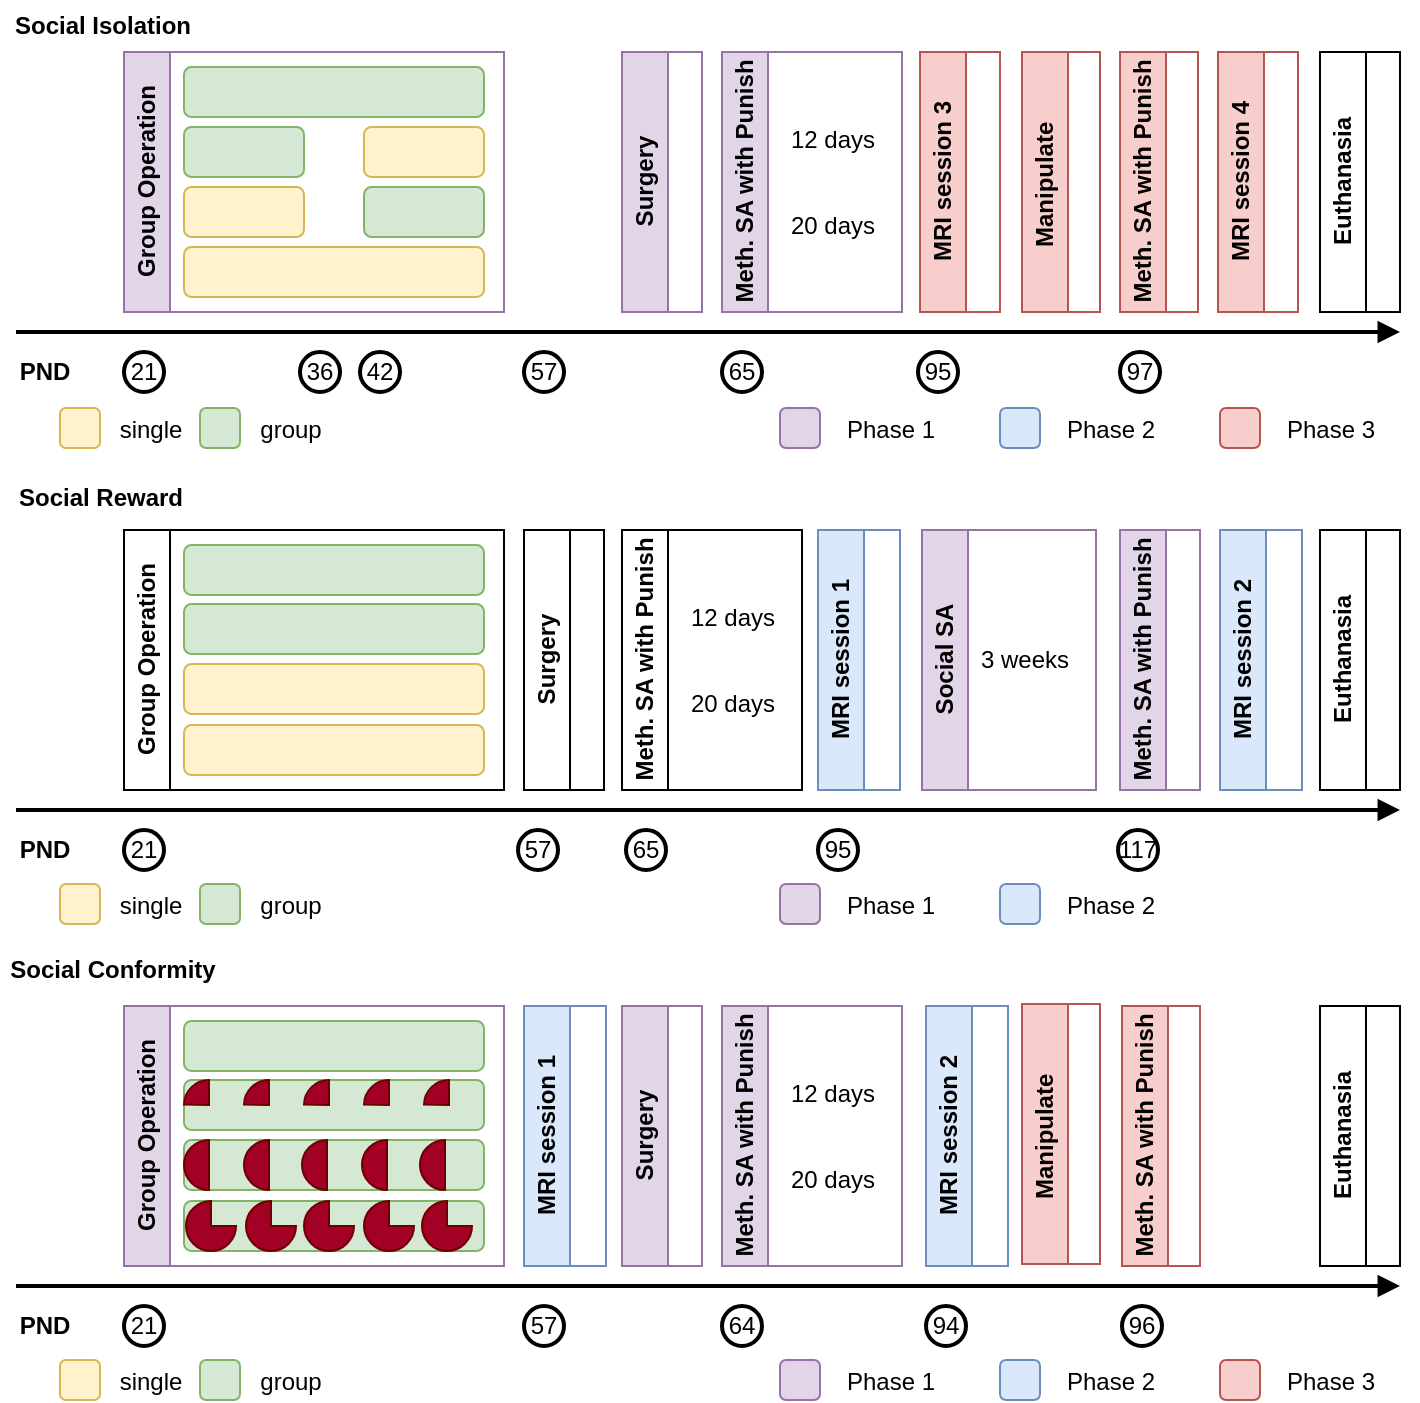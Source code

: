 <mxfile version="26.0.9">
  <diagram name="Page-1" id="I2RzQkV2m2pnWG8UewLT">
    <mxGraphModel dx="2120" dy="1031" grid="0" gridSize="10" guides="1" tooltips="1" connect="1" arrows="1" fold="1" page="1" pageScale="1" pageWidth="709" pageHeight="236" math="0" shadow="0">
      <root>
        <mxCell id="0" />
        <mxCell id="1" parent="0" />
        <mxCell id="CC86WL3dVChZbo9_PTtD-1" value="" style="endArrow=block;html=1;rounded=0;endFill=1;strokeWidth=2;" parent="1" edge="1">
          <mxGeometry relative="1" as="geometry">
            <mxPoint x="8" y="166" as="sourcePoint" />
            <mxPoint x="700" y="166" as="targetPoint" />
          </mxGeometry>
        </mxCell>
        <mxCell id="CC86WL3dVChZbo9_PTtD-9" value="Group Operation" style="swimlane;horizontal=0;whiteSpace=wrap;html=1;fillColor=#e1d5e7;strokeColor=#9673a6;" parent="1" vertex="1">
          <mxGeometry x="62" y="26" width="190" height="130" as="geometry">
            <mxRectangle x="40" y="160" width="40" height="120" as="alternateBounds" />
          </mxGeometry>
        </mxCell>
        <mxCell id="CC86WL3dVChZbo9_PTtD-13" value="" style="rounded=1;whiteSpace=wrap;html=1;fillColor=#fff2cc;strokeColor=#d6b656;" parent="CC86WL3dVChZbo9_PTtD-9" vertex="1">
          <mxGeometry x="30" y="97.5" width="150" height="25" as="geometry" />
        </mxCell>
        <mxCell id="CC86WL3dVChZbo9_PTtD-14" value="" style="rounded=1;whiteSpace=wrap;html=1;fillColor=#d5e8d4;strokeColor=#82b366;" parent="CC86WL3dVChZbo9_PTtD-9" vertex="1">
          <mxGeometry x="30" y="7.5" width="150" height="25" as="geometry" />
        </mxCell>
        <mxCell id="CC86WL3dVChZbo9_PTtD-15" value="" style="rounded=1;whiteSpace=wrap;html=1;fillColor=#d5e8d4;strokeColor=#82b366;" parent="CC86WL3dVChZbo9_PTtD-9" vertex="1">
          <mxGeometry x="30" y="37.5" width="60" height="25" as="geometry" />
        </mxCell>
        <mxCell id="CC86WL3dVChZbo9_PTtD-16" value="" style="rounded=1;whiteSpace=wrap;html=1;fillColor=#fff2cc;strokeColor=#d6b656;" parent="CC86WL3dVChZbo9_PTtD-9" vertex="1">
          <mxGeometry x="120" y="37.5" width="60" height="25" as="geometry" />
        </mxCell>
        <mxCell id="CC86WL3dVChZbo9_PTtD-17" value="" style="rounded=1;whiteSpace=wrap;html=1;fillColor=#fff2cc;strokeColor=#d6b656;" parent="CC86WL3dVChZbo9_PTtD-9" vertex="1">
          <mxGeometry x="30" y="67.5" width="60" height="25" as="geometry" />
        </mxCell>
        <mxCell id="CC86WL3dVChZbo9_PTtD-18" value="" style="rounded=1;whiteSpace=wrap;html=1;fillColor=#d5e8d4;strokeColor=#82b366;" parent="CC86WL3dVChZbo9_PTtD-9" vertex="1">
          <mxGeometry x="120" y="67.5" width="60" height="25" as="geometry" />
        </mxCell>
        <mxCell id="CC86WL3dVChZbo9_PTtD-10" value="21" style="ellipse;whiteSpace=wrap;html=1;aspect=fixed;strokeWidth=2;" parent="1" vertex="1">
          <mxGeometry x="62" y="176" width="20" height="20" as="geometry" />
        </mxCell>
        <mxCell id="CC86WL3dVChZbo9_PTtD-11" value="57" style="ellipse;whiteSpace=wrap;html=1;aspect=fixed;strokeWidth=2;" parent="1" vertex="1">
          <mxGeometry x="262" y="176" width="20" height="20" as="geometry" />
        </mxCell>
        <mxCell id="CC86WL3dVChZbo9_PTtD-19" value="Surgery" style="swimlane;horizontal=0;whiteSpace=wrap;html=1;fillColor=#e1d5e7;strokeColor=#9673a6;" parent="1" vertex="1">
          <mxGeometry x="311" y="26" width="40" height="130" as="geometry">
            <mxRectangle x="40" y="160" width="40" height="120" as="alternateBounds" />
          </mxGeometry>
        </mxCell>
        <mxCell id="CC86WL3dVChZbo9_PTtD-26" value="Meth. SA with Punish" style="swimlane;horizontal=0;whiteSpace=wrap;html=1;fillColor=#e1d5e7;strokeColor=#9673a6;" parent="1" vertex="1">
          <mxGeometry x="361" y="26" width="90" height="130" as="geometry">
            <mxRectangle x="40" y="160" width="40" height="120" as="alternateBounds" />
          </mxGeometry>
        </mxCell>
        <mxCell id="CC86WL3dVChZbo9_PTtD-32" value="&lt;div&gt;12 days&lt;/div&gt;&lt;div&gt;&lt;br&gt;&lt;/div&gt;&lt;div&gt;&lt;br&gt;&lt;/div&gt;20 days" style="text;html=1;align=center;verticalAlign=middle;resizable=0;points=[];autosize=1;strokeColor=none;fillColor=none;" parent="CC86WL3dVChZbo9_PTtD-26" vertex="1">
          <mxGeometry x="20" y="30" width="70" height="70" as="geometry" />
        </mxCell>
        <mxCell id="CC86WL3dVChZbo9_PTtD-30" value="MRI session 3" style="swimlane;horizontal=0;whiteSpace=wrap;html=1;fillColor=#f8cecc;strokeColor=#b85450;" parent="1" vertex="1">
          <mxGeometry x="460" y="26" width="40" height="130" as="geometry">
            <mxRectangle x="40" y="160" width="40" height="120" as="alternateBounds" />
          </mxGeometry>
        </mxCell>
        <mxCell id="CC86WL3dVChZbo9_PTtD-31" value="95" style="ellipse;whiteSpace=wrap;html=1;aspect=fixed;strokeWidth=2;" parent="1" vertex="1">
          <mxGeometry x="459" y="176" width="20" height="20" as="geometry" />
        </mxCell>
        <mxCell id="CC86WL3dVChZbo9_PTtD-34" value="Manipulate&amp;nbsp;" style="swimlane;horizontal=0;whiteSpace=wrap;html=1;fillColor=#f8cecc;strokeColor=#b85450;" parent="1" vertex="1">
          <mxGeometry x="511" y="26" width="39" height="130" as="geometry">
            <mxRectangle x="40" y="160" width="40" height="120" as="alternateBounds" />
          </mxGeometry>
        </mxCell>
        <mxCell id="CC86WL3dVChZbo9_PTtD-36" value="MRI session 4" style="swimlane;horizontal=0;whiteSpace=wrap;html=1;fillColor=#f8cecc;strokeColor=#b85450;" parent="1" vertex="1">
          <mxGeometry x="609" y="26" width="40" height="130" as="geometry">
            <mxRectangle x="40" y="160" width="40" height="120" as="alternateBounds" />
          </mxGeometry>
        </mxCell>
        <mxCell id="CC86WL3dVChZbo9_PTtD-37" value="97" style="ellipse;whiteSpace=wrap;html=1;aspect=fixed;strokeWidth=2;" parent="1" vertex="1">
          <mxGeometry x="560" y="176" width="20" height="20" as="geometry" />
        </mxCell>
        <mxCell id="CC86WL3dVChZbo9_PTtD-38" value="Meth. SA with Punish" style="swimlane;horizontal=0;whiteSpace=wrap;html=1;fillColor=#f8cecc;strokeColor=#b85450;" parent="1" vertex="1">
          <mxGeometry x="560" y="26" width="39" height="130" as="geometry">
            <mxRectangle x="40" y="160" width="40" height="120" as="alternateBounds" />
          </mxGeometry>
        </mxCell>
        <mxCell id="CC86WL3dVChZbo9_PTtD-52" value="Euthanasia" style="swimlane;horizontal=0;whiteSpace=wrap;html=1;" parent="1" vertex="1">
          <mxGeometry x="660" y="26" width="40" height="130" as="geometry">
            <mxRectangle x="40" y="160" width="40" height="120" as="alternateBounds" />
          </mxGeometry>
        </mxCell>
        <mxCell id="CC86WL3dVChZbo9_PTtD-53" value="65" style="ellipse;whiteSpace=wrap;html=1;aspect=fixed;strokeWidth=2;" parent="1" vertex="1">
          <mxGeometry x="361" y="176" width="20" height="20" as="geometry" />
        </mxCell>
        <mxCell id="CC86WL3dVChZbo9_PTtD-39" value="" style="rounded=1;whiteSpace=wrap;html=1;fillColor=#fff2cc;strokeColor=#d6b656;" parent="1" vertex="1">
          <mxGeometry x="30" y="204" width="20" height="20" as="geometry" />
        </mxCell>
        <mxCell id="CC86WL3dVChZbo9_PTtD-41" value="single" style="text;html=1;align=center;verticalAlign=bottom;resizable=0;points=[];autosize=1;strokeColor=none;fillColor=none;" parent="1" vertex="1">
          <mxGeometry x="50" y="194" width="50" height="30" as="geometry" />
        </mxCell>
        <mxCell id="CC86WL3dVChZbo9_PTtD-40" value="" style="rounded=1;whiteSpace=wrap;html=1;fillColor=#d5e8d4;strokeColor=#82b366;" parent="1" vertex="1">
          <mxGeometry x="100" y="204" width="20" height="20" as="geometry" />
        </mxCell>
        <mxCell id="CC86WL3dVChZbo9_PTtD-42" value="group" style="text;html=1;align=center;verticalAlign=bottom;resizable=0;points=[];autosize=1;strokeColor=none;fillColor=none;" parent="1" vertex="1">
          <mxGeometry x="120" y="194" width="50" height="30" as="geometry" />
        </mxCell>
        <mxCell id="CC86WL3dVChZbo9_PTtD-44" value="Phase 1" style="text;html=1;align=center;verticalAlign=bottom;resizable=0;points=[];autosize=1;strokeColor=none;fillColor=none;" parent="1" vertex="1">
          <mxGeometry x="410" y="194" width="70" height="30" as="geometry" />
        </mxCell>
        <mxCell id="CC86WL3dVChZbo9_PTtD-48" value="" style="rounded=1;whiteSpace=wrap;html=1;fillColor=#e1d5e7;strokeColor=#9673a6;" parent="1" vertex="1">
          <mxGeometry x="390" y="204" width="20" height="20" as="geometry" />
        </mxCell>
        <mxCell id="CC86WL3dVChZbo9_PTtD-46" value="Phase 2" style="text;html=1;align=center;verticalAlign=bottom;resizable=0;points=[];autosize=1;strokeColor=none;fillColor=none;" parent="1" vertex="1">
          <mxGeometry x="520" y="194" width="70" height="30" as="geometry" />
        </mxCell>
        <mxCell id="CC86WL3dVChZbo9_PTtD-49" value="" style="rounded=1;whiteSpace=wrap;html=1;fillColor=#dae8fc;strokeColor=#6c8ebf;" parent="1" vertex="1">
          <mxGeometry x="500" y="204" width="20" height="20" as="geometry" />
        </mxCell>
        <mxCell id="CC86WL3dVChZbo9_PTtD-47" value="Phase 3" style="text;html=1;align=center;verticalAlign=bottom;resizable=0;points=[];autosize=1;strokeColor=none;fillColor=none;" parent="1" vertex="1">
          <mxGeometry x="630" y="194" width="70" height="30" as="geometry" />
        </mxCell>
        <mxCell id="CC86WL3dVChZbo9_PTtD-51" value="" style="rounded=1;whiteSpace=wrap;html=1;fillColor=#f8cecc;strokeColor=#b85450;" parent="1" vertex="1">
          <mxGeometry x="610" y="204" width="20" height="20" as="geometry" />
        </mxCell>
        <mxCell id="CC86WL3dVChZbo9_PTtD-93" value="" style="endArrow=block;html=1;rounded=0;endFill=1;strokeWidth=2;" parent="1" edge="1">
          <mxGeometry relative="1" as="geometry">
            <mxPoint x="8" y="405" as="sourcePoint" />
            <mxPoint x="700" y="405" as="targetPoint" />
          </mxGeometry>
        </mxCell>
        <mxCell id="CC86WL3dVChZbo9_PTtD-94" value="Group Operation" style="swimlane;horizontal=0;whiteSpace=wrap;html=1;" parent="1" vertex="1">
          <mxGeometry x="62" y="265" width="190" height="130" as="geometry">
            <mxRectangle x="40" y="160" width="40" height="120" as="alternateBounds" />
          </mxGeometry>
        </mxCell>
        <mxCell id="CC86WL3dVChZbo9_PTtD-95" value="" style="rounded=1;whiteSpace=wrap;html=1;fillColor=#fff2cc;strokeColor=#d6b656;" parent="CC86WL3dVChZbo9_PTtD-94" vertex="1">
          <mxGeometry x="30" y="97.5" width="150" height="25" as="geometry" />
        </mxCell>
        <mxCell id="CC86WL3dVChZbo9_PTtD-96" value="" style="rounded=1;whiteSpace=wrap;html=1;fillColor=#d5e8d4;strokeColor=#82b366;" parent="CC86WL3dVChZbo9_PTtD-94" vertex="1">
          <mxGeometry x="30" y="7.5" width="150" height="25" as="geometry" />
        </mxCell>
        <mxCell id="CC86WL3dVChZbo9_PTtD-127" value="" style="rounded=1;whiteSpace=wrap;html=1;fillColor=#d5e8d4;strokeColor=#82b366;" parent="CC86WL3dVChZbo9_PTtD-94" vertex="1">
          <mxGeometry x="30" y="37" width="150" height="25" as="geometry" />
        </mxCell>
        <mxCell id="CC86WL3dVChZbo9_PTtD-128" value="" style="rounded=1;whiteSpace=wrap;html=1;fillColor=#fff2cc;strokeColor=#d6b656;" parent="CC86WL3dVChZbo9_PTtD-94" vertex="1">
          <mxGeometry x="30" y="67" width="150" height="25" as="geometry" />
        </mxCell>
        <mxCell id="CC86WL3dVChZbo9_PTtD-101" value="21" style="ellipse;whiteSpace=wrap;html=1;aspect=fixed;strokeWidth=2;" parent="1" vertex="1">
          <mxGeometry x="62" y="415" width="20" height="20" as="geometry" />
        </mxCell>
        <mxCell id="CC86WL3dVChZbo9_PTtD-103" value="57" style="ellipse;whiteSpace=wrap;html=1;aspect=fixed;strokeWidth=2;" parent="1" vertex="1">
          <mxGeometry x="259" y="415" width="20" height="20" as="geometry" />
        </mxCell>
        <mxCell id="CC86WL3dVChZbo9_PTtD-104" value="Surgery" style="swimlane;horizontal=0;whiteSpace=wrap;html=1;" parent="1" vertex="1">
          <mxGeometry x="262" y="265" width="40" height="130" as="geometry">
            <mxRectangle x="40" y="160" width="40" height="120" as="alternateBounds" />
          </mxGeometry>
        </mxCell>
        <mxCell id="CC86WL3dVChZbo9_PTtD-105" value="Social SA" style="swimlane;horizontal=0;whiteSpace=wrap;html=1;fillColor=#e1d5e7;strokeColor=#9673a6;" parent="1" vertex="1">
          <mxGeometry x="461" y="265" width="87" height="130" as="geometry">
            <mxRectangle x="40" y="160" width="40" height="120" as="alternateBounds" />
          </mxGeometry>
        </mxCell>
        <mxCell id="CC86WL3dVChZbo9_PTtD-106" value="&lt;div&gt;3 weeks&lt;/div&gt;" style="text;html=1;align=center;verticalAlign=middle;resizable=0;points=[];autosize=1;strokeColor=none;fillColor=none;" parent="CC86WL3dVChZbo9_PTtD-105" vertex="1">
          <mxGeometry x="16" y="50" width="70" height="30" as="geometry" />
        </mxCell>
        <mxCell id="CC86WL3dVChZbo9_PTtD-109" value="95" style="ellipse;whiteSpace=wrap;html=1;aspect=fixed;strokeWidth=2;" parent="1" vertex="1">
          <mxGeometry x="409" y="415" width="20" height="20" as="geometry" />
        </mxCell>
        <mxCell id="CC86WL3dVChZbo9_PTtD-115" value="Euthanasia" style="swimlane;horizontal=0;whiteSpace=wrap;html=1;" parent="1" vertex="1">
          <mxGeometry x="660" y="265" width="40" height="130" as="geometry">
            <mxRectangle x="40" y="160" width="40" height="120" as="alternateBounds" />
          </mxGeometry>
        </mxCell>
        <mxCell id="CC86WL3dVChZbo9_PTtD-117" value="" style="rounded=1;whiteSpace=wrap;html=1;fillColor=#fff2cc;strokeColor=#d6b656;" parent="1" vertex="1">
          <mxGeometry x="30" y="442" width="20" height="20" as="geometry" />
        </mxCell>
        <mxCell id="CC86WL3dVChZbo9_PTtD-118" value="single" style="text;html=1;align=center;verticalAlign=bottom;resizable=0;points=[];autosize=1;strokeColor=none;fillColor=none;" parent="1" vertex="1">
          <mxGeometry x="50" y="432" width="50" height="30" as="geometry" />
        </mxCell>
        <mxCell id="CC86WL3dVChZbo9_PTtD-119" value="" style="rounded=1;whiteSpace=wrap;html=1;fillColor=#d5e8d4;strokeColor=#82b366;" parent="1" vertex="1">
          <mxGeometry x="100" y="442" width="20" height="20" as="geometry" />
        </mxCell>
        <mxCell id="CC86WL3dVChZbo9_PTtD-120" value="group" style="text;html=1;align=center;verticalAlign=bottom;resizable=0;points=[];autosize=1;strokeColor=none;fillColor=none;" parent="1" vertex="1">
          <mxGeometry x="120" y="432" width="50" height="30" as="geometry" />
        </mxCell>
        <mxCell id="CC86WL3dVChZbo9_PTtD-121" value="Phase 1" style="text;html=1;align=center;verticalAlign=bottom;resizable=0;points=[];autosize=1;strokeColor=none;fillColor=none;" parent="1" vertex="1">
          <mxGeometry x="410" y="432" width="70" height="30" as="geometry" />
        </mxCell>
        <mxCell id="CC86WL3dVChZbo9_PTtD-122" value="" style="rounded=1;whiteSpace=wrap;html=1;fillColor=#e1d5e7;strokeColor=#9673a6;" parent="1" vertex="1">
          <mxGeometry x="390" y="442" width="20" height="20" as="geometry" />
        </mxCell>
        <mxCell id="CC86WL3dVChZbo9_PTtD-123" value="Phase 2" style="text;html=1;align=center;verticalAlign=bottom;resizable=0;points=[];autosize=1;strokeColor=none;fillColor=none;" parent="1" vertex="1">
          <mxGeometry x="520" y="432" width="70" height="30" as="geometry" />
        </mxCell>
        <mxCell id="CC86WL3dVChZbo9_PTtD-124" value="" style="rounded=1;whiteSpace=wrap;html=1;fillColor=#dae8fc;strokeColor=#6c8ebf;" parent="1" vertex="1">
          <mxGeometry x="500" y="442" width="20" height="20" as="geometry" />
        </mxCell>
        <mxCell id="CC86WL3dVChZbo9_PTtD-129" value="42" style="ellipse;whiteSpace=wrap;html=1;aspect=fixed;strokeWidth=2;" parent="1" vertex="1">
          <mxGeometry x="180" y="176" width="20" height="20" as="geometry" />
        </mxCell>
        <mxCell id="CC86WL3dVChZbo9_PTtD-130" value="36" style="ellipse;whiteSpace=wrap;html=1;aspect=fixed;strokeWidth=2;" parent="1" vertex="1">
          <mxGeometry x="150" y="176" width="20" height="20" as="geometry" />
        </mxCell>
        <mxCell id="CC86WL3dVChZbo9_PTtD-131" value="MRI session 1" style="swimlane;horizontal=0;whiteSpace=wrap;html=1;fillColor=#dae8fc;strokeColor=#6c8ebf;" parent="1" vertex="1">
          <mxGeometry x="409" y="265" width="41" height="130" as="geometry">
            <mxRectangle x="40" y="160" width="40" height="120" as="alternateBounds" />
          </mxGeometry>
        </mxCell>
        <mxCell id="CC86WL3dVChZbo9_PTtD-134" value="" style="endArrow=block;html=1;rounded=0;endFill=1;strokeWidth=2;" parent="1" edge="1">
          <mxGeometry relative="1" as="geometry">
            <mxPoint x="8" y="643" as="sourcePoint" />
            <mxPoint x="700" y="643" as="targetPoint" />
          </mxGeometry>
        </mxCell>
        <mxCell id="CC86WL3dVChZbo9_PTtD-135" value="Group Operation" style="swimlane;horizontal=0;whiteSpace=wrap;html=1;fillColor=#e1d5e7;strokeColor=#9673a6;" parent="1" vertex="1">
          <mxGeometry x="62" y="503" width="190" height="130" as="geometry">
            <mxRectangle x="40" y="160" width="40" height="120" as="alternateBounds" />
          </mxGeometry>
        </mxCell>
        <mxCell id="CC86WL3dVChZbo9_PTtD-136" value="" style="rounded=1;whiteSpace=wrap;html=1;fillColor=#d5e8d4;strokeColor=#82b366;" parent="CC86WL3dVChZbo9_PTtD-135" vertex="1">
          <mxGeometry x="30" y="97.5" width="150" height="25" as="geometry" />
        </mxCell>
        <mxCell id="CC86WL3dVChZbo9_PTtD-137" value="" style="rounded=1;whiteSpace=wrap;html=1;fillColor=#d5e8d4;strokeColor=#82b366;" parent="CC86WL3dVChZbo9_PTtD-135" vertex="1">
          <mxGeometry x="30" y="7.5" width="150" height="25" as="geometry" />
        </mxCell>
        <mxCell id="CC86WL3dVChZbo9_PTtD-138" value="" style="rounded=1;whiteSpace=wrap;html=1;fillColor=#d5e8d4;strokeColor=#82b366;" parent="CC86WL3dVChZbo9_PTtD-135" vertex="1">
          <mxGeometry x="30" y="37" width="150" height="25" as="geometry" />
        </mxCell>
        <mxCell id="CC86WL3dVChZbo9_PTtD-139" value="" style="rounded=1;whiteSpace=wrap;html=1;fillColor=#d5e8d4;strokeColor=#82b366;" parent="CC86WL3dVChZbo9_PTtD-135" vertex="1">
          <mxGeometry x="30" y="67" width="150" height="25" as="geometry" />
        </mxCell>
        <mxCell id="CC86WL3dVChZbo9_PTtD-188" value="" style="group" parent="CC86WL3dVChZbo9_PTtD-135" vertex="1" connectable="0">
          <mxGeometry x="30" y="37" width="145" height="25" as="geometry" />
        </mxCell>
        <mxCell id="CC86WL3dVChZbo9_PTtD-171" value="" style="verticalLabelPosition=bottom;verticalAlign=top;html=1;shape=mxgraph.basic.pie;startAngle=0.753;endAngle=0;fillColor=#a20025;fontColor=#ffffff;strokeColor=#6F0000;" parent="CC86WL3dVChZbo9_PTtD-188" vertex="1">
          <mxGeometry x="30" width="25" height="25" as="geometry" />
        </mxCell>
        <mxCell id="CC86WL3dVChZbo9_PTtD-174" value="" style="verticalLabelPosition=bottom;verticalAlign=top;html=1;shape=mxgraph.basic.pie;startAngle=0.753;endAngle=0;fillColor=#a20025;fontColor=#ffffff;strokeColor=#6F0000;" parent="CC86WL3dVChZbo9_PTtD-188" vertex="1">
          <mxGeometry x="60" width="25" height="25" as="geometry" />
        </mxCell>
        <mxCell id="CC86WL3dVChZbo9_PTtD-175" value="" style="verticalLabelPosition=bottom;verticalAlign=top;html=1;shape=mxgraph.basic.pie;startAngle=0.753;endAngle=0;fillColor=#a20025;fontColor=#ffffff;strokeColor=#6F0000;" parent="CC86WL3dVChZbo9_PTtD-188" vertex="1">
          <mxGeometry x="90" width="25" height="25" as="geometry" />
        </mxCell>
        <mxCell id="CC86WL3dVChZbo9_PTtD-176" value="" style="verticalLabelPosition=bottom;verticalAlign=top;html=1;shape=mxgraph.basic.pie;startAngle=0.753;endAngle=0;fillColor=#a20025;fontColor=#ffffff;strokeColor=#6F0000;" parent="CC86WL3dVChZbo9_PTtD-188" vertex="1">
          <mxGeometry x="120" width="25" height="25" as="geometry" />
        </mxCell>
        <mxCell id="CC86WL3dVChZbo9_PTtD-177" value="" style="verticalLabelPosition=bottom;verticalAlign=top;html=1;shape=mxgraph.basic.pie;startAngle=0.753;endAngle=0;fillColor=#a20025;fontColor=#ffffff;strokeColor=#6F0000;" parent="CC86WL3dVChZbo9_PTtD-188" vertex="1">
          <mxGeometry width="25" height="25" as="geometry" />
        </mxCell>
        <mxCell id="CC86WL3dVChZbo9_PTtD-189" value="" style="group" parent="CC86WL3dVChZbo9_PTtD-135" vertex="1" connectable="0">
          <mxGeometry x="30" y="67" width="143" height="25" as="geometry" />
        </mxCell>
        <mxCell id="CC86WL3dVChZbo9_PTtD-172" value="" style="verticalLabelPosition=bottom;verticalAlign=top;html=1;shape=mxgraph.basic.pie;startAngle=0.5;endAngle=0;fillColor=#a20025;fontColor=#ffffff;strokeColor=#6F0000;" parent="CC86WL3dVChZbo9_PTtD-189" vertex="1">
          <mxGeometry width="25" height="25" as="geometry" />
        </mxCell>
        <mxCell id="CC86WL3dVChZbo9_PTtD-178" value="" style="verticalLabelPosition=bottom;verticalAlign=top;html=1;shape=mxgraph.basic.pie;startAngle=0.5;endAngle=0;fillColor=#a20025;fontColor=#ffffff;strokeColor=#6F0000;" parent="CC86WL3dVChZbo9_PTtD-189" vertex="1">
          <mxGeometry x="30" width="25" height="25" as="geometry" />
        </mxCell>
        <mxCell id="CC86WL3dVChZbo9_PTtD-179" value="" style="verticalLabelPosition=bottom;verticalAlign=top;html=1;shape=mxgraph.basic.pie;startAngle=0.5;endAngle=0;fillColor=#a20025;fontColor=#ffffff;strokeColor=#6F0000;" parent="CC86WL3dVChZbo9_PTtD-189" vertex="1">
          <mxGeometry x="59" width="25" height="25" as="geometry" />
        </mxCell>
        <mxCell id="CC86WL3dVChZbo9_PTtD-180" value="" style="verticalLabelPosition=bottom;verticalAlign=top;html=1;shape=mxgraph.basic.pie;startAngle=0.5;endAngle=0;fillColor=#a20025;fontColor=#ffffff;strokeColor=#6F0000;" parent="CC86WL3dVChZbo9_PTtD-189" vertex="1">
          <mxGeometry x="89" width="25" height="25" as="geometry" />
        </mxCell>
        <mxCell id="CC86WL3dVChZbo9_PTtD-181" value="" style="verticalLabelPosition=bottom;verticalAlign=top;html=1;shape=mxgraph.basic.pie;startAngle=0.5;endAngle=0;fillColor=#a20025;fontColor=#ffffff;strokeColor=#6F0000;" parent="CC86WL3dVChZbo9_PTtD-189" vertex="1">
          <mxGeometry x="118" width="25" height="25" as="geometry" />
        </mxCell>
        <mxCell id="CC86WL3dVChZbo9_PTtD-190" value="" style="group" parent="CC86WL3dVChZbo9_PTtD-135" vertex="1" connectable="0">
          <mxGeometry x="31" y="97.5" width="143" height="25" as="geometry" />
        </mxCell>
        <mxCell id="CC86WL3dVChZbo9_PTtD-173" value="" style="verticalLabelPosition=bottom;verticalAlign=top;html=1;shape=mxgraph.basic.pie;startAngle=0.25;endAngle=0;fillColor=#a20025;fontColor=#ffffff;strokeColor=#6F0000;" parent="CC86WL3dVChZbo9_PTtD-190" vertex="1">
          <mxGeometry width="25" height="25" as="geometry" />
        </mxCell>
        <mxCell id="CC86WL3dVChZbo9_PTtD-184" value="" style="verticalLabelPosition=bottom;verticalAlign=top;html=1;shape=mxgraph.basic.pie;startAngle=0.25;endAngle=0;fillColor=#a20025;fontColor=#ffffff;strokeColor=#6F0000;" parent="CC86WL3dVChZbo9_PTtD-190" vertex="1">
          <mxGeometry x="30" width="25" height="25" as="geometry" />
        </mxCell>
        <mxCell id="CC86WL3dVChZbo9_PTtD-185" value="" style="verticalLabelPosition=bottom;verticalAlign=top;html=1;shape=mxgraph.basic.pie;startAngle=0.25;endAngle=0;fillColor=#a20025;fontColor=#ffffff;strokeColor=#6F0000;fontStyle=0" parent="CC86WL3dVChZbo9_PTtD-190" vertex="1">
          <mxGeometry x="118" width="25" height="25" as="geometry" />
        </mxCell>
        <mxCell id="CC86WL3dVChZbo9_PTtD-186" value="" style="verticalLabelPosition=bottom;verticalAlign=top;html=1;shape=mxgraph.basic.pie;startAngle=0.25;endAngle=0;fillColor=#a20025;fontColor=#ffffff;strokeColor=#6F0000;" parent="CC86WL3dVChZbo9_PTtD-190" vertex="1">
          <mxGeometry x="59" width="25" height="25" as="geometry" />
        </mxCell>
        <mxCell id="CC86WL3dVChZbo9_PTtD-187" value="" style="verticalLabelPosition=bottom;verticalAlign=top;html=1;shape=mxgraph.basic.pie;startAngle=0.25;endAngle=0;fillColor=#a20025;fontColor=#ffffff;strokeColor=#6F0000;" parent="CC86WL3dVChZbo9_PTtD-190" vertex="1">
          <mxGeometry x="89" width="25" height="25" as="geometry" />
        </mxCell>
        <mxCell id="CC86WL3dVChZbo9_PTtD-140" value="21" style="ellipse;whiteSpace=wrap;html=1;aspect=fixed;strokeWidth=2;" parent="1" vertex="1">
          <mxGeometry x="62" y="653" width="20" height="20" as="geometry" />
        </mxCell>
        <mxCell id="CC86WL3dVChZbo9_PTtD-141" value="57" style="ellipse;whiteSpace=wrap;html=1;aspect=fixed;strokeWidth=2;" parent="1" vertex="1">
          <mxGeometry x="262" y="653" width="20" height="20" as="geometry" />
        </mxCell>
        <mxCell id="CC86WL3dVChZbo9_PTtD-142" value="64" style="ellipse;whiteSpace=wrap;html=1;aspect=fixed;strokeWidth=2;" parent="1" vertex="1">
          <mxGeometry x="361" y="653" width="20" height="20" as="geometry" />
        </mxCell>
        <mxCell id="CC86WL3dVChZbo9_PTtD-146" value="94" style="ellipse;whiteSpace=wrap;html=1;aspect=fixed;strokeWidth=2;" parent="1" vertex="1">
          <mxGeometry x="463" y="653" width="20" height="20" as="geometry" />
        </mxCell>
        <mxCell id="CC86WL3dVChZbo9_PTtD-147" value="MRI session 1" style="swimlane;horizontal=0;whiteSpace=wrap;html=1;fillColor=#dae8fc;strokeColor=#6c8ebf;" parent="1" vertex="1">
          <mxGeometry x="262" y="503" width="41" height="130" as="geometry">
            <mxRectangle x="40" y="160" width="40" height="120" as="alternateBounds" />
          </mxGeometry>
        </mxCell>
        <mxCell id="CC86WL3dVChZbo9_PTtD-149" value="96" style="ellipse;whiteSpace=wrap;html=1;aspect=fixed;strokeWidth=2;" parent="1" vertex="1">
          <mxGeometry x="561" y="653" width="20" height="20" as="geometry" />
        </mxCell>
        <mxCell id="CC86WL3dVChZbo9_PTtD-150" value="Meth. SA with Punish" style="swimlane;horizontal=0;whiteSpace=wrap;html=1;fillColor=#f8cecc;strokeColor=#b85450;" parent="1" vertex="1">
          <mxGeometry x="561" y="503" width="39" height="130" as="geometry">
            <mxRectangle x="40" y="160" width="40" height="120" as="alternateBounds" />
          </mxGeometry>
        </mxCell>
        <mxCell id="CC86WL3dVChZbo9_PTtD-151" value="Euthanasia" style="swimlane;horizontal=0;whiteSpace=wrap;html=1;" parent="1" vertex="1">
          <mxGeometry x="660" y="503" width="40" height="130" as="geometry">
            <mxRectangle x="40" y="160" width="40" height="120" as="alternateBounds" />
          </mxGeometry>
        </mxCell>
        <mxCell id="CC86WL3dVChZbo9_PTtD-152" value="" style="rounded=1;whiteSpace=wrap;html=1;fillColor=#fff2cc;strokeColor=#d6b656;" parent="1" vertex="1">
          <mxGeometry x="30" y="680" width="20" height="20" as="geometry" />
        </mxCell>
        <mxCell id="CC86WL3dVChZbo9_PTtD-153" value="single" style="text;html=1;align=center;verticalAlign=bottom;resizable=0;points=[];autosize=1;strokeColor=none;fillColor=none;" parent="1" vertex="1">
          <mxGeometry x="50" y="670" width="50" height="30" as="geometry" />
        </mxCell>
        <mxCell id="CC86WL3dVChZbo9_PTtD-154" value="" style="rounded=1;whiteSpace=wrap;html=1;fillColor=#d5e8d4;strokeColor=#82b366;" parent="1" vertex="1">
          <mxGeometry x="100" y="680" width="20" height="20" as="geometry" />
        </mxCell>
        <mxCell id="CC86WL3dVChZbo9_PTtD-155" value="group" style="text;html=1;align=center;verticalAlign=bottom;resizable=0;points=[];autosize=1;strokeColor=none;fillColor=none;" parent="1" vertex="1">
          <mxGeometry x="120" y="670" width="50" height="30" as="geometry" />
        </mxCell>
        <mxCell id="CC86WL3dVChZbo9_PTtD-156" value="Phase 1" style="text;html=1;align=center;verticalAlign=bottom;resizable=0;points=[];autosize=1;strokeColor=none;fillColor=none;" parent="1" vertex="1">
          <mxGeometry x="410" y="670" width="70" height="30" as="geometry" />
        </mxCell>
        <mxCell id="CC86WL3dVChZbo9_PTtD-157" value="" style="rounded=1;whiteSpace=wrap;html=1;fillColor=#e1d5e7;strokeColor=#9673a6;" parent="1" vertex="1">
          <mxGeometry x="390" y="680" width="20" height="20" as="geometry" />
        </mxCell>
        <mxCell id="CC86WL3dVChZbo9_PTtD-158" value="Phase 2" style="text;html=1;align=center;verticalAlign=bottom;resizable=0;points=[];autosize=1;strokeColor=none;fillColor=none;" parent="1" vertex="1">
          <mxGeometry x="520" y="670" width="70" height="30" as="geometry" />
        </mxCell>
        <mxCell id="CC86WL3dVChZbo9_PTtD-159" value="" style="rounded=1;whiteSpace=wrap;html=1;fillColor=#dae8fc;strokeColor=#6c8ebf;" parent="1" vertex="1">
          <mxGeometry x="500" y="680" width="20" height="20" as="geometry" />
        </mxCell>
        <mxCell id="CC86WL3dVChZbo9_PTtD-160" value="MRI session 2" style="swimlane;horizontal=0;whiteSpace=wrap;html=1;fillColor=#dae8fc;strokeColor=#6c8ebf;" parent="1" vertex="1">
          <mxGeometry x="463" y="503" width="41" height="130" as="geometry">
            <mxRectangle x="40" y="160" width="40" height="120" as="alternateBounds" />
          </mxGeometry>
        </mxCell>
        <mxCell id="CC86WL3dVChZbo9_PTtD-162" value="Meth. SA with Punish" style="swimlane;horizontal=0;whiteSpace=wrap;html=1;fillColor=#e1d5e7;strokeColor=#9673a6;" parent="1" vertex="1">
          <mxGeometry x="560" y="265" width="40" height="130" as="geometry">
            <mxRectangle x="40" y="160" width="40" height="120" as="alternateBounds" />
          </mxGeometry>
        </mxCell>
        <mxCell id="CC86WL3dVChZbo9_PTtD-164" value="117" style="ellipse;whiteSpace=wrap;html=1;aspect=fixed;strokeWidth=2;" parent="1" vertex="1">
          <mxGeometry x="559" y="415" width="20" height="20" as="geometry" />
        </mxCell>
        <mxCell id="CC86WL3dVChZbo9_PTtD-165" value="MRI session 2" style="swimlane;horizontal=0;whiteSpace=wrap;html=1;fillColor=#dae8fc;strokeColor=#6c8ebf;" parent="1" vertex="1">
          <mxGeometry x="610" y="265" width="41" height="130" as="geometry">
            <mxRectangle x="40" y="160" width="40" height="120" as="alternateBounds" />
          </mxGeometry>
        </mxCell>
        <mxCell id="CC86WL3dVChZbo9_PTtD-166" value="Meth. SA with Punish" style="swimlane;horizontal=0;whiteSpace=wrap;html=1;" parent="1" vertex="1">
          <mxGeometry x="311" y="265" width="90" height="130" as="geometry">
            <mxRectangle x="40" y="160" width="40" height="120" as="alternateBounds" />
          </mxGeometry>
        </mxCell>
        <mxCell id="CC86WL3dVChZbo9_PTtD-167" value="&lt;div&gt;12 days&lt;/div&gt;&lt;div&gt;&lt;br&gt;&lt;/div&gt;&lt;div&gt;&lt;br&gt;&lt;/div&gt;20 days" style="text;html=1;align=center;verticalAlign=middle;resizable=0;points=[];autosize=1;strokeColor=none;fillColor=none;" parent="CC86WL3dVChZbo9_PTtD-166" vertex="1">
          <mxGeometry x="20" y="30" width="70" height="70" as="geometry" />
        </mxCell>
        <mxCell id="CC86WL3dVChZbo9_PTtD-168" value="65" style="ellipse;whiteSpace=wrap;html=1;aspect=fixed;strokeWidth=2;" parent="1" vertex="1">
          <mxGeometry x="313" y="415" width="20" height="20" as="geometry" />
        </mxCell>
        <mxCell id="CC86WL3dVChZbo9_PTtD-191" value="Surgery" style="swimlane;horizontal=0;whiteSpace=wrap;html=1;fillColor=#e1d5e7;strokeColor=#9673a6;" parent="1" vertex="1">
          <mxGeometry x="311" y="503" width="40" height="130" as="geometry">
            <mxRectangle x="40" y="160" width="40" height="120" as="alternateBounds" />
          </mxGeometry>
        </mxCell>
        <mxCell id="CC86WL3dVChZbo9_PTtD-193" value="Meth. SA with Punish" style="swimlane;horizontal=0;whiteSpace=wrap;html=1;fillColor=#e1d5e7;strokeColor=#9673a6;" parent="1" vertex="1">
          <mxGeometry x="361" y="503" width="90" height="130" as="geometry">
            <mxRectangle x="40" y="160" width="40" height="120" as="alternateBounds" />
          </mxGeometry>
        </mxCell>
        <mxCell id="CC86WL3dVChZbo9_PTtD-194" value="&lt;div&gt;12 days&lt;/div&gt;&lt;div&gt;&lt;br&gt;&lt;/div&gt;&lt;div&gt;&lt;br&gt;&lt;/div&gt;20 days" style="text;html=1;align=center;verticalAlign=middle;resizable=0;points=[];autosize=1;strokeColor=none;fillColor=none;" parent="CC86WL3dVChZbo9_PTtD-193" vertex="1">
          <mxGeometry x="20" y="30" width="70" height="70" as="geometry" />
        </mxCell>
        <mxCell id="CC86WL3dVChZbo9_PTtD-195" value="Manipulate&amp;nbsp;" style="swimlane;horizontal=0;whiteSpace=wrap;html=1;fillColor=#f8cecc;strokeColor=#b85450;" parent="1" vertex="1">
          <mxGeometry x="511" y="502" width="39" height="130" as="geometry">
            <mxRectangle x="40" y="160" width="40" height="120" as="alternateBounds" />
          </mxGeometry>
        </mxCell>
        <mxCell id="CC86WL3dVChZbo9_PTtD-196" value="Phase 3" style="text;html=1;align=center;verticalAlign=bottom;resizable=0;points=[];autosize=1;strokeColor=none;fillColor=none;" parent="1" vertex="1">
          <mxGeometry x="630" y="670" width="70" height="30" as="geometry" />
        </mxCell>
        <mxCell id="CC86WL3dVChZbo9_PTtD-197" value="" style="rounded=1;whiteSpace=wrap;html=1;fillColor=#f8cecc;strokeColor=#b85450;" parent="1" vertex="1">
          <mxGeometry x="610" y="680" width="20" height="20" as="geometry" />
        </mxCell>
        <mxCell id="fP5M8shgC96ckiccFGSR-3" value="PND" style="text;html=1;align=center;verticalAlign=middle;resizable=0;points=[];autosize=1;strokeColor=none;fillColor=none;fontStyle=1" parent="1" vertex="1">
          <mxGeometry y="173" width="43" height="26" as="geometry" />
        </mxCell>
        <mxCell id="fP5M8shgC96ckiccFGSR-4" value="PND" style="text;html=1;align=center;verticalAlign=middle;resizable=0;points=[];autosize=1;strokeColor=none;fillColor=none;fontStyle=1" parent="1" vertex="1">
          <mxGeometry y="412" width="43" height="26" as="geometry" />
        </mxCell>
        <mxCell id="fP5M8shgC96ckiccFGSR-5" value="PND" style="text;html=1;align=center;verticalAlign=middle;resizable=0;points=[];autosize=1;strokeColor=none;fillColor=none;fontStyle=1" parent="1" vertex="1">
          <mxGeometry y="650" width="43" height="26" as="geometry" />
        </mxCell>
        <mxCell id="fP5M8shgC96ckiccFGSR-6" value="Social Isolation" style="text;html=1;align=center;verticalAlign=middle;resizable=0;points=[];autosize=1;strokeColor=none;fillColor=none;fontStyle=1" parent="1" vertex="1">
          <mxGeometry x="1" width="99" height="26" as="geometry" />
        </mxCell>
        <mxCell id="fP5M8shgC96ckiccFGSR-7" value="Social Reward" style="text;html=1;align=center;verticalAlign=middle;resizable=0;points=[];autosize=1;strokeColor=none;fillColor=none;fontStyle=1" parent="1" vertex="1">
          <mxGeometry x="2" y="236" width="95" height="26" as="geometry" />
        </mxCell>
        <mxCell id="fP5M8shgC96ckiccFGSR-8" value="Social Conformity" style="text;html=1;align=center;verticalAlign=middle;resizable=0;points=[];autosize=1;strokeColor=none;fillColor=none;fontStyle=1" parent="1" vertex="1">
          <mxGeometry y="472" width="112" height="26" as="geometry" />
        </mxCell>
      </root>
    </mxGraphModel>
  </diagram>
</mxfile>
